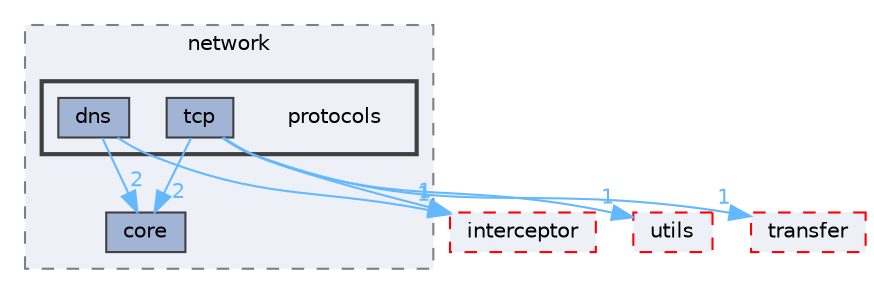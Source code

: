 digraph "protocols"
{
 // INTERACTIVE_SVG=YES
 // LATEX_PDF_SIZE
  bgcolor="transparent";
  edge [fontname=Helvetica,fontsize=10,labelfontname=Helvetica,labelfontsize=10];
  node [fontname=Helvetica,fontsize=10,shape=box,height=0.2,width=0.4];
  compound=true
  subgraph clusterdir_d99789901ca537854da052567cb3059f {
    graph [ bgcolor="#edf0f7", pencolor="grey50", label="network", fontname=Helvetica,fontsize=10 style="filled,dashed", URL="dir_d99789901ca537854da052567cb3059f.html",tooltip=""]
  dir_abe5732708173773f97a027312b96e60 [label="core", fillcolor="#a2b4d6", color="grey25", style="filled", URL="dir_abe5732708173773f97a027312b96e60.html",tooltip=""];
  subgraph clusterdir_c24d2296914330326030bfa83138556b {
    graph [ bgcolor="#edf0f7", pencolor="grey25", label="", fontname=Helvetica,fontsize=10 style="filled,bold", URL="dir_c24d2296914330326030bfa83138556b.html",tooltip=""]
    dir_c24d2296914330326030bfa83138556b [shape=plaintext, label="protocols"];
  dir_4179d301aad7ca2cd0aeb152295583cb [label="dns", fillcolor="#a2b4d6", color="grey25", style="filled", URL="dir_4179d301aad7ca2cd0aeb152295583cb.html",tooltip=""];
  dir_f0456e6453d1db9bc9d7f4769bc83a55 [label="tcp", fillcolor="#a2b4d6", color="grey25", style="filled", URL="dir_f0456e6453d1db9bc9d7f4769bc83a55.html",tooltip=""];
  }
  }
  dir_d904e3780084ba82573a1722fa499be7 [label="interceptor", fillcolor="#edf0f7", color="red", style="filled,dashed", URL="dir_d904e3780084ba82573a1722fa499be7.html",tooltip=""];
  dir_c131034057e02e1eae9fabc5bf404e0f [label="utils", fillcolor="#edf0f7", color="red", style="filled,dashed", URL="dir_c131034057e02e1eae9fabc5bf404e0f.html",tooltip=""];
  dir_663e9f7f0e05302df3aefa09fa938471 [label="transfer", fillcolor="#edf0f7", color="red", style="filled,dashed", URL="dir_663e9f7f0e05302df3aefa09fa938471.html",tooltip=""];
  dir_4179d301aad7ca2cd0aeb152295583cb->dir_abe5732708173773f97a027312b96e60 [headlabel="2", labeldistance=1.5 headhref="dir_000008_000003.html" href="dir_000008_000003.html" color="steelblue1" fontcolor="steelblue1"];
  dir_4179d301aad7ca2cd0aeb152295583cb->dir_d904e3780084ba82573a1722fa499be7 [headlabel="1", labeldistance=1.5 headhref="dir_000008_000016.html" href="dir_000008_000016.html" color="steelblue1" fontcolor="steelblue1"];
  dir_f0456e6453d1db9bc9d7f4769bc83a55->dir_663e9f7f0e05302df3aefa09fa938471 [headlabel="1", labeldistance=1.5 headhref="dir_000029_000030.html" href="dir_000029_000030.html" color="steelblue1" fontcolor="steelblue1"];
  dir_f0456e6453d1db9bc9d7f4769bc83a55->dir_abe5732708173773f97a027312b96e60 [headlabel="2", labeldistance=1.5 headhref="dir_000029_000003.html" href="dir_000029_000003.html" color="steelblue1" fontcolor="steelblue1"];
  dir_f0456e6453d1db9bc9d7f4769bc83a55->dir_c131034057e02e1eae9fabc5bf404e0f [headlabel="1", labeldistance=1.5 headhref="dir_000029_000033.html" href="dir_000029_000033.html" color="steelblue1" fontcolor="steelblue1"];
  dir_f0456e6453d1db9bc9d7f4769bc83a55->dir_d904e3780084ba82573a1722fa499be7 [headlabel="1", labeldistance=1.5 headhref="dir_000029_000016.html" href="dir_000029_000016.html" color="steelblue1" fontcolor="steelblue1"];
}
